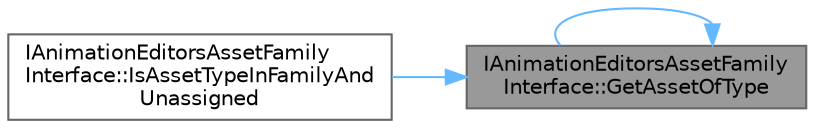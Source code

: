 digraph "IAnimationEditorsAssetFamilyInterface::GetAssetOfType"
{
 // INTERACTIVE_SVG=YES
 // LATEX_PDF_SIZE
  bgcolor="transparent";
  edge [fontname=Helvetica,fontsize=10,labelfontname=Helvetica,labelfontsize=10];
  node [fontname=Helvetica,fontsize=10,shape=box,height=0.2,width=0.4];
  rankdir="RL";
  Node1 [id="Node000001",label="IAnimationEditorsAssetFamily\lInterface::GetAssetOfType",height=0.2,width=0.4,color="gray40", fillcolor="grey60", style="filled", fontcolor="black",tooltip=" "];
  Node1 -> Node1 [id="edge1_Node000001_Node000001",dir="back",color="steelblue1",style="solid",tooltip=" "];
  Node1 -> Node2 [id="edge2_Node000001_Node000002",dir="back",color="steelblue1",style="solid",tooltip=" "];
  Node2 [id="Node000002",label="IAnimationEditorsAssetFamily\lInterface::IsAssetTypeInFamilyAnd\lUnassigned",height=0.2,width=0.4,color="grey40", fillcolor="white", style="filled",URL="$db/d4f/structIAnimationEditorsAssetFamilyInterface.html#ab56600b7ff27ed276d4714efc42de545",tooltip=" "];
}

